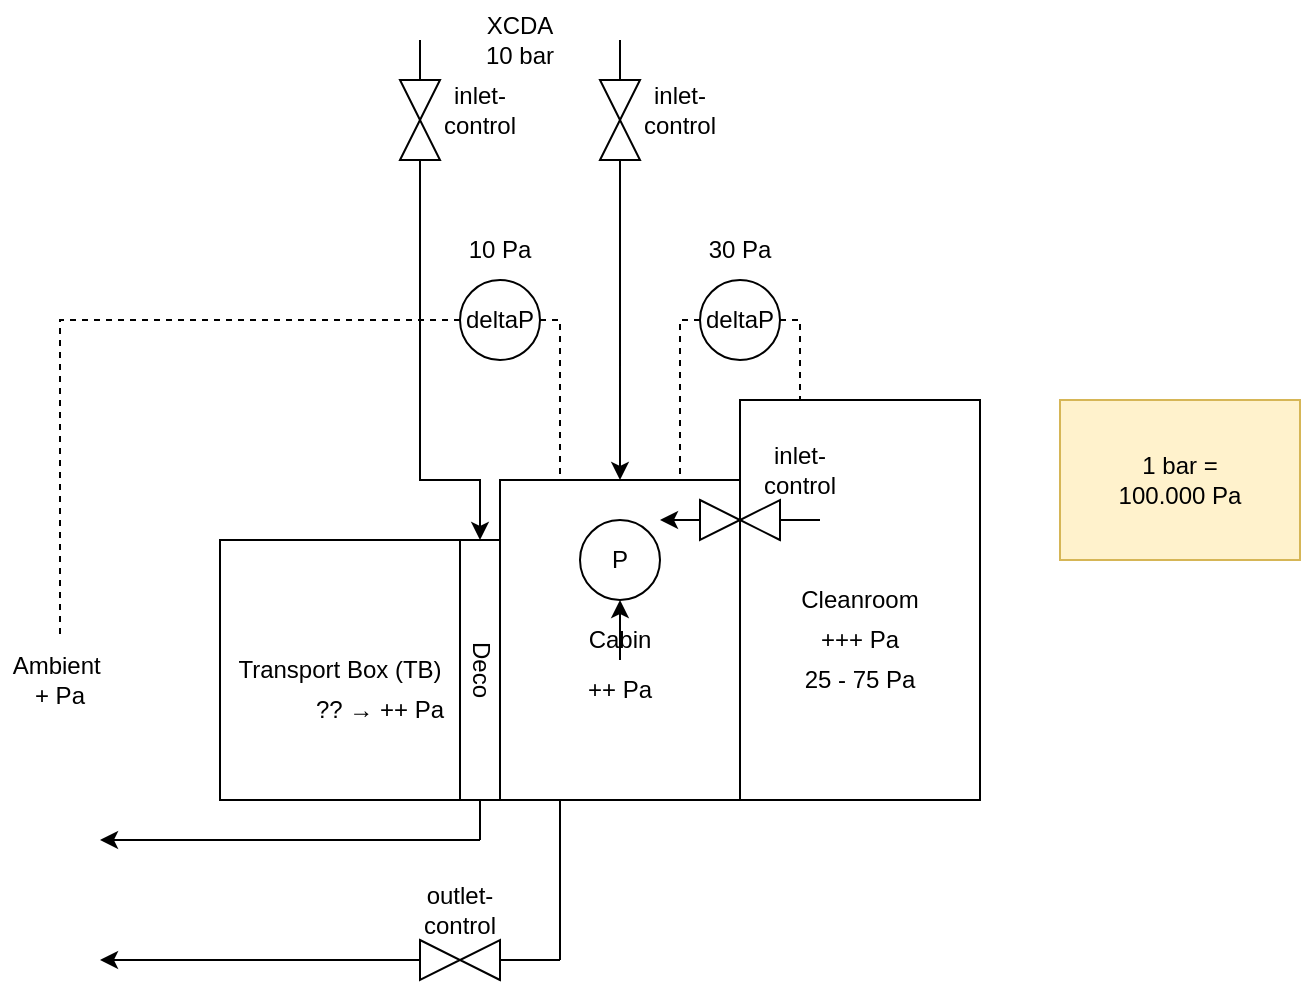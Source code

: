 <mxfile version="26.2.15" pages="2">
  <diagram name="Page-1" id="L79zRG-aNmwk0mzW2zpo">
    <mxGraphModel dx="1428" dy="849" grid="1" gridSize="10" guides="1" tooltips="1" connect="1" arrows="1" fold="1" page="1" pageScale="1" pageWidth="850" pageHeight="1100" math="0" shadow="0">
      <root>
        <mxCell id="0" />
        <mxCell id="1" parent="0" />
        <mxCell id="O8AQR72OdKtwR8bci5_O-1" value="Transport Box (TB)" style="rounded=0;whiteSpace=wrap;html=1;" parent="1" vertex="1">
          <mxGeometry x="260" y="430" width="120" height="130" as="geometry" />
        </mxCell>
        <mxCell id="O8AQR72OdKtwR8bci5_O-2" value="Cabin" style="rounded=0;whiteSpace=wrap;html=1;" parent="1" vertex="1">
          <mxGeometry x="400" y="400" width="120" height="160" as="geometry" />
        </mxCell>
        <mxCell id="O8AQR72OdKtwR8bci5_O-3" value="Cleanroom" style="rounded=0;whiteSpace=wrap;html=1;" parent="1" vertex="1">
          <mxGeometry x="520" y="360" width="120" height="200" as="geometry" />
        </mxCell>
        <mxCell id="O8AQR72OdKtwR8bci5_O-4" value="+++ Pa" style="text;html=1;align=center;verticalAlign=middle;whiteSpace=wrap;rounded=0;" parent="1" vertex="1">
          <mxGeometry x="550" y="465" width="60" height="30" as="geometry" />
        </mxCell>
        <mxCell id="6pr4vpX-MP8BFyKWr8MJ-1" value="" style="edgeStyle=orthogonalEdgeStyle;rounded=0;orthogonalLoop=1;jettySize=auto;html=1;" parent="1" source="O8AQR72OdKtwR8bci5_O-5" target="O8AQR72OdKtwR8bci5_O-16" edge="1">
          <mxGeometry relative="1" as="geometry" />
        </mxCell>
        <mxCell id="O8AQR72OdKtwR8bci5_O-5" value="++ Pa" style="text;html=1;align=center;verticalAlign=middle;whiteSpace=wrap;rounded=0;" parent="1" vertex="1">
          <mxGeometry x="430" y="490" width="60" height="30" as="geometry" />
        </mxCell>
        <mxCell id="O8AQR72OdKtwR8bci5_O-6" value="?? → ++ Pa" style="text;html=1;align=center;verticalAlign=middle;whiteSpace=wrap;rounded=0;" parent="1" vertex="1">
          <mxGeometry x="290" y="500" width="100" height="30" as="geometry" />
        </mxCell>
        <mxCell id="O8AQR72OdKtwR8bci5_O-7" value="Ambient&amp;nbsp;&lt;div&gt;+ Pa&lt;/div&gt;" style="text;html=1;align=center;verticalAlign=middle;whiteSpace=wrap;rounded=0;" parent="1" vertex="1">
          <mxGeometry x="150" y="480" width="60" height="40" as="geometry" />
        </mxCell>
        <mxCell id="O8AQR72OdKtwR8bci5_O-10" value="deltaP" style="ellipse;whiteSpace=wrap;html=1;aspect=fixed;" parent="1" vertex="1">
          <mxGeometry x="500" y="300" width="40" height="40" as="geometry" />
        </mxCell>
        <mxCell id="O8AQR72OdKtwR8bci5_O-11" value="deltaP" style="ellipse;whiteSpace=wrap;html=1;aspect=fixed;" parent="1" vertex="1">
          <mxGeometry x="380" y="300" width="40" height="40" as="geometry" />
        </mxCell>
        <mxCell id="O8AQR72OdKtwR8bci5_O-12" value="" style="endArrow=none;html=1;rounded=0;entryX=0.25;entryY=0;entryDx=0;entryDy=0;exitX=1;exitY=0.5;exitDx=0;exitDy=0;edgeStyle=orthogonalEdgeStyle;dashed=1;endFill=0;" parent="1" source="O8AQR72OdKtwR8bci5_O-10" target="O8AQR72OdKtwR8bci5_O-3" edge="1">
          <mxGeometry width="50" height="50" relative="1" as="geometry">
            <mxPoint x="560" y="450" as="sourcePoint" />
            <mxPoint x="610" y="400" as="targetPoint" />
          </mxGeometry>
        </mxCell>
        <mxCell id="O8AQR72OdKtwR8bci5_O-13" value="" style="endArrow=none;html=1;rounded=0;entryX=0.75;entryY=0;entryDx=0;entryDy=0;exitX=0;exitY=0.5;exitDx=0;exitDy=0;edgeStyle=orthogonalEdgeStyle;dashed=1;endFill=0;" parent="1" source="O8AQR72OdKtwR8bci5_O-10" target="O8AQR72OdKtwR8bci5_O-2" edge="1">
          <mxGeometry width="50" height="50" relative="1" as="geometry">
            <mxPoint x="550" y="330" as="sourcePoint" />
            <mxPoint x="590" y="370" as="targetPoint" />
          </mxGeometry>
        </mxCell>
        <mxCell id="O8AQR72OdKtwR8bci5_O-14" value="" style="endArrow=none;html=1;rounded=0;entryX=0.25;entryY=0;entryDx=0;entryDy=0;exitX=1;exitY=0.5;exitDx=0;exitDy=0;edgeStyle=orthogonalEdgeStyle;dashed=1;endFill=0;" parent="1" source="O8AQR72OdKtwR8bci5_O-11" target="O8AQR72OdKtwR8bci5_O-2" edge="1">
          <mxGeometry width="50" height="50" relative="1" as="geometry">
            <mxPoint x="510" y="330" as="sourcePoint" />
            <mxPoint x="500" y="410" as="targetPoint" />
          </mxGeometry>
        </mxCell>
        <mxCell id="O8AQR72OdKtwR8bci5_O-15" value="" style="endArrow=none;html=1;rounded=0;entryX=0.5;entryY=0;entryDx=0;entryDy=0;exitX=0;exitY=0.5;exitDx=0;exitDy=0;edgeStyle=orthogonalEdgeStyle;dashed=1;endFill=0;" parent="1" source="O8AQR72OdKtwR8bci5_O-11" target="O8AQR72OdKtwR8bci5_O-7" edge="1">
          <mxGeometry width="50" height="50" relative="1" as="geometry">
            <mxPoint x="430" y="370" as="sourcePoint" />
            <mxPoint x="440" y="410" as="targetPoint" />
          </mxGeometry>
        </mxCell>
        <mxCell id="O8AQR72OdKtwR8bci5_O-16" value="P" style="ellipse;whiteSpace=wrap;html=1;aspect=fixed;" parent="1" vertex="1">
          <mxGeometry x="440" y="420" width="40" height="40" as="geometry" />
        </mxCell>
        <mxCell id="O8AQR72OdKtwR8bci5_O-22" value="" style="endArrow=classic;html=1;rounded=0;" parent="1" edge="1">
          <mxGeometry width="50" height="50" relative="1" as="geometry">
            <mxPoint x="560" y="420" as="sourcePoint" />
            <mxPoint x="480" y="420" as="targetPoint" />
          </mxGeometry>
        </mxCell>
        <mxCell id="O8AQR72OdKtwR8bci5_O-26" value="" style="endArrow=classic;html=1;rounded=0;" parent="1" edge="1">
          <mxGeometry width="50" height="50" relative="1" as="geometry">
            <mxPoint x="430" y="640" as="sourcePoint" />
            <mxPoint x="200" y="640" as="targetPoint" />
          </mxGeometry>
        </mxCell>
        <mxCell id="O8AQR72OdKtwR8bci5_O-27" value="" style="endArrow=none;html=1;rounded=0;entryX=0.25;entryY=1;entryDx=0;entryDy=0;" parent="1" target="O8AQR72OdKtwR8bci5_O-2" edge="1">
          <mxGeometry width="50" height="50" relative="1" as="geometry">
            <mxPoint x="430" y="640" as="sourcePoint" />
            <mxPoint x="470" y="590" as="targetPoint" />
          </mxGeometry>
        </mxCell>
        <mxCell id="O8AQR72OdKtwR8bci5_O-23" value="" style="group" parent="1" vertex="1" connectable="0">
          <mxGeometry x="360" y="630" width="40" height="20" as="geometry" />
        </mxCell>
        <mxCell id="O8AQR72OdKtwR8bci5_O-24" value="" style="triangle;whiteSpace=wrap;html=1;" parent="O8AQR72OdKtwR8bci5_O-23" vertex="1">
          <mxGeometry width="20" height="20" as="geometry" />
        </mxCell>
        <mxCell id="O8AQR72OdKtwR8bci5_O-25" value="" style="triangle;whiteSpace=wrap;html=1;direction=west;" parent="O8AQR72OdKtwR8bci5_O-23" vertex="1">
          <mxGeometry x="20" width="20" height="20" as="geometry" />
        </mxCell>
        <mxCell id="O8AQR72OdKtwR8bci5_O-21" value="" style="group" parent="1" vertex="1" connectable="0">
          <mxGeometry x="500" y="410" width="40" height="20" as="geometry" />
        </mxCell>
        <mxCell id="O8AQR72OdKtwR8bci5_O-17" value="" style="triangle;whiteSpace=wrap;html=1;" parent="O8AQR72OdKtwR8bci5_O-21" vertex="1">
          <mxGeometry width="20" height="20" as="geometry" />
        </mxCell>
        <mxCell id="O8AQR72OdKtwR8bci5_O-19" value="" style="triangle;whiteSpace=wrap;html=1;direction=west;" parent="O8AQR72OdKtwR8bci5_O-21" vertex="1">
          <mxGeometry x="20" width="20" height="20" as="geometry" />
        </mxCell>
        <mxCell id="O8AQR72OdKtwR8bci5_O-29" value="inlet-control" style="text;html=1;align=center;verticalAlign=middle;whiteSpace=wrap;rounded=0;" parent="1" vertex="1">
          <mxGeometry x="530" y="380" width="40" height="30" as="geometry" />
        </mxCell>
        <mxCell id="O8AQR72OdKtwR8bci5_O-30" value="outlet-control" style="text;html=1;align=center;verticalAlign=middle;whiteSpace=wrap;rounded=0;" parent="1" vertex="1">
          <mxGeometry x="360" y="600" width="40" height="30" as="geometry" />
        </mxCell>
        <mxCell id="O8AQR72OdKtwR8bci5_O-35" value="Deco" style="rounded=0;whiteSpace=wrap;html=1;direction=east;labelPosition=center;verticalLabelPosition=middle;align=center;verticalAlign=middle;textDirection=vertical-lr;" parent="1" vertex="1">
          <mxGeometry x="380" y="430" width="20" height="130" as="geometry" />
        </mxCell>
        <mxCell id="O8AQR72OdKtwR8bci5_O-44" value="" style="group" parent="1" vertex="1" connectable="0">
          <mxGeometry x="350" y="200" width="20" height="40" as="geometry" />
        </mxCell>
        <mxCell id="O8AQR72OdKtwR8bci5_O-37" value="" style="triangle;whiteSpace=wrap;html=1;direction=south;container=0;" parent="O8AQR72OdKtwR8bci5_O-44" vertex="1">
          <mxGeometry width="20" height="20" as="geometry" />
        </mxCell>
        <mxCell id="O8AQR72OdKtwR8bci5_O-38" value="" style="triangle;whiteSpace=wrap;html=1;direction=north;container=0;" parent="O8AQR72OdKtwR8bci5_O-44" vertex="1">
          <mxGeometry y="20" width="20" height="20" as="geometry" />
        </mxCell>
        <mxCell id="O8AQR72OdKtwR8bci5_O-45" style="edgeStyle=orthogonalEdgeStyle;rounded=0;orthogonalLoop=1;jettySize=auto;html=1;entryX=0.5;entryY=0;entryDx=0;entryDy=0;" parent="1" source="O8AQR72OdKtwR8bci5_O-38" target="O8AQR72OdKtwR8bci5_O-35" edge="1">
          <mxGeometry relative="1" as="geometry">
            <Array as="points">
              <mxPoint x="360" y="400" />
              <mxPoint x="390" y="400" />
            </Array>
          </mxGeometry>
        </mxCell>
        <mxCell id="O8AQR72OdKtwR8bci5_O-46" value="" style="group" parent="1" vertex="1" connectable="0">
          <mxGeometry x="450" y="200" width="20" height="40" as="geometry" />
        </mxCell>
        <mxCell id="O8AQR72OdKtwR8bci5_O-47" value="" style="triangle;whiteSpace=wrap;html=1;direction=south;container=0;" parent="O8AQR72OdKtwR8bci5_O-46" vertex="1">
          <mxGeometry width="20" height="20" as="geometry" />
        </mxCell>
        <mxCell id="O8AQR72OdKtwR8bci5_O-48" value="" style="triangle;whiteSpace=wrap;html=1;direction=north;container=0;" parent="O8AQR72OdKtwR8bci5_O-46" vertex="1">
          <mxGeometry y="20" width="20" height="20" as="geometry" />
        </mxCell>
        <mxCell id="O8AQR72OdKtwR8bci5_O-50" style="edgeStyle=orthogonalEdgeStyle;rounded=0;orthogonalLoop=1;jettySize=auto;html=1;exitX=0;exitY=0.5;exitDx=0;exitDy=0;entryX=0.5;entryY=0;entryDx=0;entryDy=0;" parent="1" source="O8AQR72OdKtwR8bci5_O-48" target="O8AQR72OdKtwR8bci5_O-2" edge="1">
          <mxGeometry relative="1" as="geometry">
            <mxPoint x="430" y="200" as="sourcePoint" />
            <mxPoint x="450" y="380" as="targetPoint" />
            <Array as="points" />
          </mxGeometry>
        </mxCell>
        <mxCell id="O8AQR72OdKtwR8bci5_O-53" value="XCDA&lt;div&gt;10 bar&lt;/div&gt;" style="text;html=1;align=center;verticalAlign=middle;whiteSpace=wrap;rounded=0;" parent="1" vertex="1">
          <mxGeometry x="380" y="160" width="60" height="40" as="geometry" />
        </mxCell>
        <mxCell id="O8AQR72OdKtwR8bci5_O-54" value="" style="endArrow=none;html=1;rounded=0;entryX=0;entryY=0.5;entryDx=0;entryDy=0;" parent="1" target="O8AQR72OdKtwR8bci5_O-47" edge="1">
          <mxGeometry width="50" height="50" relative="1" as="geometry">
            <mxPoint x="460" y="180" as="sourcePoint" />
            <mxPoint x="440" y="270" as="targetPoint" />
          </mxGeometry>
        </mxCell>
        <mxCell id="O8AQR72OdKtwR8bci5_O-55" value="" style="endArrow=none;html=1;rounded=0;entryX=0;entryY=0.5;entryDx=0;entryDy=0;" parent="1" target="O8AQR72OdKtwR8bci5_O-37" edge="1">
          <mxGeometry width="50" height="50" relative="1" as="geometry">
            <mxPoint x="360" y="180" as="sourcePoint" />
            <mxPoint x="470" y="210" as="targetPoint" />
          </mxGeometry>
        </mxCell>
        <mxCell id="O8AQR72OdKtwR8bci5_O-57" value="" style="endArrow=classic;html=1;rounded=0;" parent="1" edge="1">
          <mxGeometry width="50" height="50" relative="1" as="geometry">
            <mxPoint x="390" y="580" as="sourcePoint" />
            <mxPoint x="200" y="580" as="targetPoint" />
          </mxGeometry>
        </mxCell>
        <mxCell id="O8AQR72OdKtwR8bci5_O-58" value="" style="endArrow=none;html=1;rounded=0;" parent="1" edge="1">
          <mxGeometry width="50" height="50" relative="1" as="geometry">
            <mxPoint x="390" y="580" as="sourcePoint" />
            <mxPoint x="390" y="560" as="targetPoint" />
          </mxGeometry>
        </mxCell>
        <mxCell id="O8AQR72OdKtwR8bci5_O-61" value="25 - 75 Pa" style="text;html=1;align=center;verticalAlign=middle;whiteSpace=wrap;rounded=0;" parent="1" vertex="1">
          <mxGeometry x="550" y="485" width="60" height="30" as="geometry" />
        </mxCell>
        <mxCell id="O8AQR72OdKtwR8bci5_O-62" value="inlet-control" style="text;html=1;align=center;verticalAlign=middle;whiteSpace=wrap;rounded=0;" parent="1" vertex="1">
          <mxGeometry x="370" y="200" width="40" height="30" as="geometry" />
        </mxCell>
        <mxCell id="O8AQR72OdKtwR8bci5_O-63" value="inlet-control" style="text;html=1;align=center;verticalAlign=middle;whiteSpace=wrap;rounded=0;" parent="1" vertex="1">
          <mxGeometry x="470" y="200" width="40" height="30" as="geometry" />
        </mxCell>
        <mxCell id="soF5uTufib036cGjqAvn-1" value="1 bar =&lt;div&gt;100.000 Pa&lt;/div&gt;" style="text;html=1;align=center;verticalAlign=middle;whiteSpace=wrap;rounded=0;fillColor=#fff2cc;strokeColor=#d6b656;" parent="1" vertex="1">
          <mxGeometry x="680" y="360" width="120" height="80" as="geometry" />
        </mxCell>
        <mxCell id="dQf0f1ShXguw8qdryOZh-1" value="30 Pa" style="text;html=1;align=center;verticalAlign=middle;whiteSpace=wrap;rounded=0;" parent="1" vertex="1">
          <mxGeometry x="490" y="270" width="60" height="30" as="geometry" />
        </mxCell>
        <mxCell id="dQf0f1ShXguw8qdryOZh-2" value="10 Pa" style="text;html=1;align=center;verticalAlign=middle;whiteSpace=wrap;rounded=0;" parent="1" vertex="1">
          <mxGeometry x="370" y="270" width="60" height="30" as="geometry" />
        </mxCell>
      </root>
    </mxGraphModel>
  </diagram>
  <diagram id="nR63sitY0DURLIvWop3J" name="Page-2">
    <mxGraphModel dx="1410" dy="833" grid="1" gridSize="10" guides="1" tooltips="1" connect="1" arrows="1" fold="1" page="1" pageScale="1" pageWidth="850" pageHeight="1100" math="0" shadow="0">
      <root>
        <mxCell id="0" />
        <mxCell id="1" parent="0" />
        <mxCell id="5DjeSTXAJA6oB-WTv1kb-1" value="Transport Box (TB)" style="rounded=0;whiteSpace=wrap;html=1;" parent="1" vertex="1">
          <mxGeometry x="260" y="430" width="120" height="130" as="geometry" />
        </mxCell>
        <mxCell id="5DjeSTXAJA6oB-WTv1kb-2" value="Cabin" style="rounded=0;whiteSpace=wrap;html=1;" parent="1" vertex="1">
          <mxGeometry x="400" y="400" width="120" height="160" as="geometry" />
        </mxCell>
        <mxCell id="5DjeSTXAJA6oB-WTv1kb-3" value="Cleanroom" style="rounded=0;whiteSpace=wrap;html=1;" parent="1" vertex="1">
          <mxGeometry x="520" y="360" width="120" height="200" as="geometry" />
        </mxCell>
        <mxCell id="5DjeSTXAJA6oB-WTv1kb-4" value="+++ Pa" style="text;html=1;align=center;verticalAlign=middle;whiteSpace=wrap;rounded=0;" parent="1" vertex="1">
          <mxGeometry x="550" y="465" width="60" height="30" as="geometry" />
        </mxCell>
        <mxCell id="5DjeSTXAJA6oB-WTv1kb-6" value="++ Pa" style="text;html=1;align=center;verticalAlign=middle;whiteSpace=wrap;rounded=0;" parent="1" vertex="1">
          <mxGeometry x="430" y="490" width="60" height="30" as="geometry" />
        </mxCell>
        <mxCell id="5DjeSTXAJA6oB-WTv1kb-7" value="?? → ++ Pa" style="text;html=1;align=center;verticalAlign=middle;whiteSpace=wrap;rounded=0;" parent="1" vertex="1">
          <mxGeometry x="290" y="500" width="100" height="30" as="geometry" />
        </mxCell>
        <mxCell id="5DjeSTXAJA6oB-WTv1kb-9" value="deltaP" style="ellipse;whiteSpace=wrap;html=1;aspect=fixed;" parent="1" vertex="1">
          <mxGeometry x="500" y="300" width="40" height="40" as="geometry" />
        </mxCell>
        <mxCell id="5DjeSTXAJA6oB-WTv1kb-10" value="deltaP" style="ellipse;whiteSpace=wrap;html=1;aspect=fixed;" parent="1" vertex="1">
          <mxGeometry x="380" y="300" width="40" height="40" as="geometry" />
        </mxCell>
        <mxCell id="5DjeSTXAJA6oB-WTv1kb-11" value="" style="endArrow=none;html=1;rounded=0;exitX=1;exitY=0.5;exitDx=0;exitDy=0;edgeStyle=orthogonalEdgeStyle;dashed=1;endFill=0;entryX=0.25;entryY=0;entryDx=0;entryDy=0;dashPattern=1 4;" parent="1" source="5DjeSTXAJA6oB-WTv1kb-9" target="5DjeSTXAJA6oB-WTv1kb-3" edge="1">
          <mxGeometry width="50" height="50" relative="1" as="geometry">
            <mxPoint x="560" y="830" as="sourcePoint" />
            <mxPoint x="580.0" y="740" as="targetPoint" />
          </mxGeometry>
        </mxCell>
        <mxCell id="5DjeSTXAJA6oB-WTv1kb-12" value="" style="endArrow=none;html=1;rounded=0;exitX=0;exitY=0.5;exitDx=0;exitDy=0;edgeStyle=orthogonalEdgeStyle;dashed=1;endFill=0;dashPattern=1 4;" parent="1" source="5DjeSTXAJA6oB-WTv1kb-9" target="TcxWJQBNfkqJJKtAR3YC-5" edge="1">
          <mxGeometry width="50" height="50" relative="1" as="geometry">
            <mxPoint x="550" y="710" as="sourcePoint" />
            <mxPoint x="490" y="780" as="targetPoint" />
            <Array as="points">
              <mxPoint x="480" y="320" />
              <mxPoint x="480" y="290" />
              <mxPoint x="270" y="290" />
            </Array>
          </mxGeometry>
        </mxCell>
        <mxCell id="5DjeSTXAJA6oB-WTv1kb-13" value="" style="endArrow=none;html=1;rounded=0;entryX=0.25;entryY=0;entryDx=0;entryDy=0;exitX=1;exitY=0.5;exitDx=0;exitDy=0;edgeStyle=orthogonalEdgeStyle;dashed=1;endFill=0;dashPattern=1 4;" parent="1" source="5DjeSTXAJA6oB-WTv1kb-10" target="5DjeSTXAJA6oB-WTv1kb-2" edge="1">
          <mxGeometry width="50" height="50" relative="1" as="geometry">
            <mxPoint x="510" y="330" as="sourcePoint" />
            <mxPoint x="500" y="410" as="targetPoint" />
          </mxGeometry>
        </mxCell>
        <mxCell id="5DjeSTXAJA6oB-WTv1kb-14" value="" style="endArrow=none;html=1;rounded=0;exitX=0;exitY=0.5;exitDx=0;exitDy=0;edgeStyle=orthogonalEdgeStyle;dashed=1;endFill=0;dashPattern=1 4;entryX=1;entryY=0.5;entryDx=0;entryDy=0;" parent="1" source="5DjeSTXAJA6oB-WTv1kb-10" target="TcxWJQBNfkqJJKtAR3YC-5" edge="1">
          <mxGeometry width="50" height="50" relative="1" as="geometry">
            <mxPoint x="430" y="370" as="sourcePoint" />
            <mxPoint x="260" y="640" as="targetPoint" />
            <Array as="points" />
          </mxGeometry>
        </mxCell>
        <mxCell id="5DjeSTXAJA6oB-WTv1kb-27" value="Deco" style="rounded=0;whiteSpace=wrap;html=1;direction=east;labelPosition=center;verticalLabelPosition=middle;align=center;verticalAlign=middle;textDirection=vertical-lr;" parent="1" vertex="1">
          <mxGeometry x="380" y="430" width="20" height="130" as="geometry" />
        </mxCell>
        <mxCell id="5DjeSTXAJA6oB-WTv1kb-41" value="25 - 75 Pa" style="text;html=1;align=center;verticalAlign=middle;whiteSpace=wrap;rounded=0;" parent="1" vertex="1">
          <mxGeometry x="550" y="485" width="60" height="30" as="geometry" />
        </mxCell>
        <mxCell id="5DjeSTXAJA6oB-WTv1kb-44" value="1 bar =&lt;div&gt;100.000 Pa&lt;/div&gt;" style="text;html=1;align=center;verticalAlign=middle;whiteSpace=wrap;rounded=0;fillColor=#fff2cc;strokeColor=#d6b656;" parent="1" vertex="1">
          <mxGeometry x="680" y="280" width="80" height="40" as="geometry" />
        </mxCell>
        <mxCell id="5DjeSTXAJA6oB-WTv1kb-45" value="30 Pa" style="text;html=1;align=center;verticalAlign=middle;whiteSpace=wrap;rounded=0;" parent="1" vertex="1">
          <mxGeometry x="490" y="340" width="60" height="30" as="geometry" />
        </mxCell>
        <mxCell id="5DjeSTXAJA6oB-WTv1kb-46" value="10 Pa" style="text;html=1;align=center;verticalAlign=middle;whiteSpace=wrap;rounded=0;" parent="1" vertex="1">
          <mxGeometry x="370" y="340" width="60" height="30" as="geometry" />
        </mxCell>
        <mxCell id="5DjeSTXAJA6oB-WTv1kb-59" value="" style="endArrow=classic;html=1;rounded=0;entryX=0.5;entryY=0;entryDx=0;entryDy=0;exitX=0;exitY=0.5;exitDx=0;exitDy=0;edgeStyle=orthogonalEdgeStyle;" parent="1" target="5DjeSTXAJA6oB-WTv1kb-2" edge="1">
          <mxGeometry width="50" height="50" relative="1" as="geometry">
            <mxPoint x="460" y="230" as="sourcePoint" />
            <mxPoint x="350" y="250" as="targetPoint" />
          </mxGeometry>
        </mxCell>
        <mxCell id="5DjeSTXAJA6oB-WTv1kb-60" value="PC" style="ellipse;whiteSpace=wrap;html=1;aspect=fixed;" parent="1" vertex="1">
          <mxGeometry x="500" y="240" width="40" height="40" as="geometry" />
        </mxCell>
        <mxCell id="5DjeSTXAJA6oB-WTv1kb-61" value="" style="endArrow=none;html=1;rounded=0;entryX=0.5;entryY=1;entryDx=0;entryDy=0;exitX=0;exitY=0.5;exitDx=0;exitDy=0;dashed=1;" parent="1" source="5DjeSTXAJA6oB-WTv1kb-60" edge="1">
          <mxGeometry width="50" height="50" relative="1" as="geometry">
            <mxPoint x="440" y="440" as="sourcePoint" />
            <mxPoint x="480" y="260" as="targetPoint" />
          </mxGeometry>
        </mxCell>
        <mxCell id="5DjeSTXAJA6oB-WTv1kb-62" value="" style="endArrow=none;html=1;rounded=0;entryX=0.5;entryY=0;entryDx=0;entryDy=0;dashed=1;edgeStyle=orthogonalEdgeStyle;exitX=0.5;exitY=1;exitDx=0;exitDy=0;" parent="1" source="5DjeSTXAJA6oB-WTv1kb-60" target="5DjeSTXAJA6oB-WTv1kb-9" edge="1">
          <mxGeometry width="50" height="50" relative="1" as="geometry">
            <mxPoint x="670" y="230" as="sourcePoint" />
            <mxPoint x="510" y="310" as="targetPoint" />
            <Array as="points">
              <mxPoint x="520" y="280" />
              <mxPoint x="520" y="280" />
            </Array>
          </mxGeometry>
        </mxCell>
        <mxCell id="5DjeSTXAJA6oB-WTv1kb-64" value="Het is belangrijk om altijd van binnen naar buiten strapgewijs de druk af te bouwen.&lt;div&gt;&lt;br&gt;&lt;/div&gt;&lt;div&gt;Aannames:&lt;br&gt;Cleanroom regeld autonoom vaste overdruk&lt;br&gt;&lt;br&gt;Moet dat ook worden gedaan door de Cabin (vast setpoint)?&lt;/div&gt;&lt;div&gt;Of&lt;/div&gt;&lt;div&gt;Moet het cabin setpoint worden uitgerekend naar een waarde ergens tussen de Cleanroom en Ambint?&lt;/div&gt;" style="text;html=1;align=center;verticalAlign=middle;whiteSpace=wrap;rounded=0;fillColor=#fff2cc;strokeColor=#d6b656;" parent="1" vertex="1">
          <mxGeometry y="40" width="240" height="200" as="geometry" />
        </mxCell>
        <mxCell id="TcxWJQBNfkqJJKtAR3YC-1" value="Ambient" style="text;html=1;align=center;verticalAlign=middle;whiteSpace=wrap;rounded=0;" parent="1" vertex="1">
          <mxGeometry x="430" y="160" width="60" height="40" as="geometry" />
        </mxCell>
        <mxCell id="TcxWJQBNfkqJJKtAR3YC-2" value="" style="endArrow=classic;html=1;rounded=0;edgeStyle=orthogonalEdgeStyle;entryX=1;entryY=0.5;entryDx=0;entryDy=0;" parent="1" source="TcxWJQBNfkqJJKtAR3YC-1" edge="1">
          <mxGeometry width="50" height="50" relative="1" as="geometry">
            <mxPoint x="470" y="300" as="sourcePoint" />
            <mxPoint x="460" y="240" as="targetPoint" />
          </mxGeometry>
        </mxCell>
        <mxCell id="TcxWJQBNfkqJJKtAR3YC-4" value="M" style="ellipse;whiteSpace=wrap;html=1;aspect=fixed;" parent="1" vertex="1">
          <mxGeometry x="440" y="240" width="40" height="40" as="geometry" />
        </mxCell>
        <mxCell id="TcxWJQBNfkqJJKtAR3YC-5" value="Ambient&amp;nbsp;&lt;div&gt;+ Pa&lt;/div&gt;" style="text;html=1;align=center;verticalAlign=middle;whiteSpace=wrap;rounded=0;" parent="1" vertex="1">
          <mxGeometry x="240" y="300" width="60" height="40" as="geometry" />
        </mxCell>
        <mxCell id="TcxWJQBNfkqJJKtAR3YC-6" value="" style="endArrow=classic;html=1;rounded=0;exitX=0.5;exitY=1;exitDx=0;exitDy=0;" parent="1" source="5DjeSTXAJA6oB-WTv1kb-2" edge="1">
          <mxGeometry width="50" height="50" relative="1" as="geometry">
            <mxPoint x="410" y="610" as="sourcePoint" />
            <mxPoint x="460" y="640" as="targetPoint" />
          </mxGeometry>
        </mxCell>
        <mxCell id="TcxWJQBNfkqJJKtAR3YC-7" value="Proportional&amp;nbsp;&lt;span style=&quot;background-color: light-dark(#ffffff, var(--ge-dark-color, #121212)); color: light-dark(rgb(0, 0, 0), rgb(255, 255, 255));&quot;&gt;outputs&lt;/span&gt;&lt;div&gt;&lt;span style=&quot;color: light-dark(rgb(0, 0, 0), rgb(255, 255, 255)); background-color: light-dark(#ffffff, var(--ge-dark-color, #121212));&quot;&gt;hatch&lt;/span&gt;&lt;span style=&quot;color: light-dark(rgb(0, 0, 0), rgb(255, 255, 255)); background-color: light-dark(#ffffff, var(--ge-dark-color, #121212));&quot;&gt;&amp;nbsp;&lt;/span&gt;&lt;span style=&quot;color: light-dark(rgb(0, 0, 0), rgb(255, 255, 255)); background-color: light-dark(#ffffff, var(--ge-dark-color, #121212));&quot;&gt;(self-regulating)&lt;/span&gt;&lt;span style=&quot;color: light-dark(rgb(0, 0, 0), rgb(255, 255, 255)); background-color: light-dark(#ffffff, var(--ge-dark-color, #121212));&quot;&gt;&amp;nbsp;&lt;/span&gt;&lt;/div&gt;" style="edgeLabel;html=1;align=center;verticalAlign=middle;resizable=0;points=[];" parent="TcxWJQBNfkqJJKtAR3YC-6" vertex="1" connectable="0">
          <mxGeometry x="0.4" y="-2" relative="1" as="geometry">
            <mxPoint x="2" y="-16" as="offset" />
          </mxGeometry>
        </mxCell>
        <mxCell id="TcxWJQBNfkqJJKtAR3YC-8" value="ISO 6 =&lt;div&gt;40 x m&lt;sup&gt;3&lt;/sup&gt; / hour&lt;/div&gt;" style="text;html=1;align=center;verticalAlign=middle;whiteSpace=wrap;rounded=0;fillColor=#fff2cc;strokeColor=#d6b656;" parent="1" vertex="1">
          <mxGeometry x="410" y="120" width="100" height="40" as="geometry" />
        </mxCell>
        <mxCell id="TcxWJQBNfkqJJKtAR3YC-9" value="" style="endArrow=classic;html=1;rounded=0;strokeColor=light-dark(#ff0000, #ededed);" parent="1" source="TcxWJQBNfkqJJKtAR3YC-11" target="5DjeSTXAJA6oB-WTv1kb-45" edge="1">
          <mxGeometry width="50" height="50" relative="1" as="geometry">
            <mxPoint x="280" y="690" as="sourcePoint" />
            <mxPoint x="350" y="370" as="targetPoint" />
          </mxGeometry>
        </mxCell>
        <mxCell id="TcxWJQBNfkqJJKtAR3YC-10" value="" style="endArrow=classic;html=1;rounded=0;strokeColor=light-dark(#ff0000, #ededed);entryX=0;entryY=0.5;entryDx=0;entryDy=0;" parent="1" source="TcxWJQBNfkqJJKtAR3YC-11" target="5DjeSTXAJA6oB-WTv1kb-41" edge="1">
          <mxGeometry width="50" height="50" relative="1" as="geometry">
            <mxPoint x="280" y="690" as="sourcePoint" />
            <mxPoint x="519" y="380" as="targetPoint" />
          </mxGeometry>
        </mxCell>
        <mxCell id="TcxWJQBNfkqJJKtAR3YC-11" value="&lt;font style=&quot;color: light-dark(rgb(255, 0, 0), rgb(237, 237, 237));&quot;&gt;What if?&lt;/font&gt;&lt;div&gt;&lt;font style=&quot;color: light-dark(rgb(255, 0, 0), rgb(237, 237, 237));&quot;&gt;Cleanroom pressure 30Pa,&lt;br&gt;30-30 = 0Pa dP&lt;sub&gt;cabin&lt;/sub&gt; between&lt;/font&gt;&lt;/div&gt;&lt;div&gt;&lt;font style=&quot;color: light-dark(rgb(255, 0, 0), rgb(237, 237, 237));&quot;&gt;cabin and ambiant,&lt;/font&gt;&lt;/div&gt;&lt;div&gt;&lt;span style=&quot;background-color: transparent;&quot;&gt;&lt;font style=&quot;color: light-dark(rgb(255, 0, 0), rgb(237, 237, 237));&quot;&gt;not accepatable!?&lt;/font&gt;&lt;/span&gt;&lt;/div&gt;" style="ellipse;shape=cloud;whiteSpace=wrap;html=1;" parent="1" vertex="1">
          <mxGeometry x="70" y="640" width="210" height="140" as="geometry" />
        </mxCell>
        <mxCell id="TcxWJQBNfkqJJKtAR3YC-12" value="" style="endArrow=classic;html=1;rounded=0;" parent="1" source="TcxWJQBNfkqJJKtAR3YC-11" edge="1">
          <mxGeometry width="50" height="50" relative="1" as="geometry">
            <mxPoint x="300" y="420" as="sourcePoint" />
            <mxPoint x="390" y="720" as="targetPoint" />
          </mxGeometry>
        </mxCell>
        <mxCell id="TcxWJQBNfkqJJKtAR3YC-13" value="&lt;font style=&quot;color: rgb(0, 0, 0);&quot;&gt;Balance cabin pressure?&lt;br&gt;(dP&lt;sub&gt;ambient&lt;/sub&gt; + dP&lt;sub&gt;cleanroom&lt;/sub&gt;) / 2&lt;br&gt;(10+30) / 2 = 20Pa&amp;nbsp;&lt;/font&gt;" style="ellipse;shape=cloud;whiteSpace=wrap;html=1;" parent="1" vertex="1">
          <mxGeometry x="400" y="650" width="210" height="140" as="geometry" />
        </mxCell>
        <mxCell id="TcxWJQBNfkqJJKtAR3YC-14" value="PID&lt;div&gt;Controller&lt;/div&gt;" style="rounded=0;whiteSpace=wrap;html=1;" parent="1" vertex="1">
          <mxGeometry x="400" y="890" width="120" height="60" as="geometry" />
        </mxCell>
        <mxCell id="TcxWJQBNfkqJJKtAR3YC-15" value="+" style="ellipse;whiteSpace=wrap;html=1;aspect=fixed;" parent="1" vertex="1">
          <mxGeometry x="200" y="980" width="40" height="40" as="geometry" />
        </mxCell>
        <mxCell id="TcxWJQBNfkqJJKtAR3YC-16" value="" style="endArrow=classic;html=1;rounded=0;exitX=1;exitY=0.5;exitDx=0;exitDy=0;entryX=0;entryY=0.5;entryDx=0;entryDy=0;" parent="1" source="TcxWJQBNfkqJJKtAR3YC-14" target="TcxWJQBNfkqJJKtAR3YC-19" edge="1">
          <mxGeometry width="50" height="50" relative="1" as="geometry">
            <mxPoint x="300" y="720" as="sourcePoint" />
            <mxPoint x="600" y="920" as="targetPoint" />
          </mxGeometry>
        </mxCell>
        <mxCell id="TcxWJQBNfkqJJKtAR3YC-18" value="Output&lt;sub&gt;fan&lt;/sub&gt;&lt;div&gt;0..100 [%]&lt;/div&gt;" style="edgeLabel;html=1;align=center;verticalAlign=middle;resizable=0;points=[];" parent="TcxWJQBNfkqJJKtAR3YC-16" vertex="1" connectable="0">
          <mxGeometry y="1" relative="1" as="geometry">
            <mxPoint y="1" as="offset" />
          </mxGeometry>
        </mxCell>
        <mxCell id="TcxWJQBNfkqJJKtAR3YC-19" value="PROCESS&lt;div&gt;(pressuere control)&lt;/div&gt;" style="rounded=0;whiteSpace=wrap;html=1;" parent="1" vertex="1">
          <mxGeometry x="600" y="890" width="120" height="60" as="geometry" />
        </mxCell>
        <mxCell id="TcxWJQBNfkqJJKtAR3YC-20" value="" style="endArrow=classic;html=1;rounded=0;exitX=1;exitY=0.5;exitDx=0;exitDy=0;edgeStyle=orthogonalEdgeStyle;entryX=0.5;entryY=1;entryDx=0;entryDy=0;" parent="1" source="TcxWJQBNfkqJJKtAR3YC-19" target="TcxWJQBNfkqJJKtAR3YC-27" edge="1">
          <mxGeometry width="50" height="50" relative="1" as="geometry">
            <mxPoint x="530" y="930" as="sourcePoint" />
            <mxPoint x="420" y="1000" as="targetPoint" />
            <Array as="points">
              <mxPoint x="740" y="920" />
              <mxPoint x="740" y="1000" />
              <mxPoint x="300" y="1000" />
            </Array>
          </mxGeometry>
        </mxCell>
        <mxCell id="TcxWJQBNfkqJJKtAR3YC-21" value="dP&lt;sub&gt;cleanroom&lt;/sub&gt;&lt;div&gt;[Pa]&lt;/div&gt;" style="edgeLabel;html=1;align=center;verticalAlign=middle;resizable=0;points=[];" parent="TcxWJQBNfkqJJKtAR3YC-20" vertex="1" connectable="0">
          <mxGeometry y="1" relative="1" as="geometry">
            <mxPoint x="-80" y="-1" as="offset" />
          </mxGeometry>
        </mxCell>
        <mxCell id="TcxWJQBNfkqJJKtAR3YC-23" value="" style="endArrow=classic;html=1;rounded=0;edgeStyle=orthogonalEdgeStyle;exitX=1;exitY=0.5;exitDx=0;exitDy=0;" parent="1" source="TcxWJQBNfkqJJKtAR3YC-19" target="TcxWJQBNfkqJJKtAR3YC-15" edge="1">
          <mxGeometry width="50" height="50" relative="1" as="geometry">
            <mxPoint x="760" y="840" as="sourcePoint" />
            <mxPoint x="350" y="1010" as="targetPoint" />
            <Array as="points">
              <mxPoint x="760" y="920" />
              <mxPoint x="760" y="1040" />
              <mxPoint x="220" y="1040" />
            </Array>
          </mxGeometry>
        </mxCell>
        <mxCell id="TcxWJQBNfkqJJKtAR3YC-24" value="dP&lt;sub&gt;ambinet&lt;/sub&gt;&lt;div&gt;[Pa]&lt;/div&gt;" style="edgeLabel;html=1;align=center;verticalAlign=middle;resizable=0;points=[];" parent="TcxWJQBNfkqJJKtAR3YC-23" vertex="1" connectable="0">
          <mxGeometry y="1" relative="1" as="geometry">
            <mxPoint x="-100" y="-1" as="offset" />
          </mxGeometry>
        </mxCell>
        <mxCell id="TcxWJQBNfkqJJKtAR3YC-25" value="x/2" style="ellipse;whiteSpace=wrap;html=1;aspect=fixed;" parent="1" vertex="1">
          <mxGeometry x="120" y="980" width="40" height="40" as="geometry" />
        </mxCell>
        <mxCell id="TcxWJQBNfkqJJKtAR3YC-26" value="" style="endArrow=classic;html=1;rounded=0;" parent="1" source="TcxWJQBNfkqJJKtAR3YC-15" target="TcxWJQBNfkqJJKtAR3YC-25" edge="1">
          <mxGeometry width="50" height="50" relative="1" as="geometry">
            <mxPoint x="310" y="800" as="sourcePoint" />
            <mxPoint x="360" y="750" as="targetPoint" />
          </mxGeometry>
        </mxCell>
        <mxCell id="TcxWJQBNfkqJJKtAR3YC-41" value="&amp;nbsp;x&amp;nbsp;" style="edgeLabel;html=1;align=center;verticalAlign=middle;resizable=0;points=[];" parent="TcxWJQBNfkqJJKtAR3YC-26" vertex="1" connectable="0">
          <mxGeometry x="0.167" y="1" relative="1" as="geometry">
            <mxPoint x="7" y="-1" as="offset" />
          </mxGeometry>
        </mxCell>
        <mxCell id="TcxWJQBNfkqJJKtAR3YC-27" value="E" style="ellipse;whiteSpace=wrap;html=1;aspect=fixed;" parent="1" vertex="1">
          <mxGeometry x="280" y="900" width="40" height="40" as="geometry" />
        </mxCell>
        <mxCell id="TcxWJQBNfkqJJKtAR3YC-28" value="" style="endArrow=classic;html=1;rounded=0;entryX=0;entryY=0.5;entryDx=0;entryDy=0;" parent="1" source="TcxWJQBNfkqJJKtAR3YC-27" target="TcxWJQBNfkqJJKtAR3YC-14" edge="1">
          <mxGeometry width="50" height="50" relative="1" as="geometry">
            <mxPoint x="310" y="1010" as="sourcePoint" />
            <mxPoint x="270" y="1010" as="targetPoint" />
          </mxGeometry>
        </mxCell>
        <mxCell id="TcxWJQBNfkqJJKtAR3YC-32" value="Error&lt;div&gt;[Pa]&lt;/div&gt;" style="edgeLabel;html=1;align=center;verticalAlign=middle;resizable=0;points=[];" parent="TcxWJQBNfkqJJKtAR3YC-28" vertex="1" connectable="0">
          <mxGeometry x="-0.2" y="-1" relative="1" as="geometry">
            <mxPoint x="8" y="-1" as="offset" />
          </mxGeometry>
        </mxCell>
        <mxCell id="TcxWJQBNfkqJJKtAR3YC-29" value="" style="endArrow=classic;html=1;rounded=0;entryX=0;entryY=0.5;entryDx=0;entryDy=0;" parent="1" target="TcxWJQBNfkqJJKtAR3YC-27" edge="1">
          <mxGeometry width="50" height="50" relative="1" as="geometry">
            <mxPoint x="200" y="920" as="sourcePoint" />
            <mxPoint x="210" y="919.5" as="targetPoint" />
          </mxGeometry>
        </mxCell>
        <mxCell id="TcxWJQBNfkqJJKtAR3YC-30" value="SP&lt;sub&gt;cabin&lt;/sub&gt;&lt;div&gt;[Pa]&lt;/div&gt;" style="edgeLabel;html=1;align=center;verticalAlign=middle;resizable=0;points=[];" parent="TcxWJQBNfkqJJKtAR3YC-29" vertex="1" connectable="0">
          <mxGeometry x="-0.507" relative="1" as="geometry">
            <mxPoint x="20" as="offset" />
          </mxGeometry>
        </mxCell>
        <mxCell id="TcxWJQBNfkqJJKtAR3YC-31" value="" style="endArrow=classic;html=1;rounded=0;edgeStyle=orthogonalEdgeStyle;" parent="1" source="TcxWJQBNfkqJJKtAR3YC-25" edge="1">
          <mxGeometry width="50" height="50" relative="1" as="geometry">
            <mxPoint x="320" y="1090" as="sourcePoint" />
            <mxPoint x="180" y="940" as="targetPoint" />
            <Array as="points">
              <mxPoint x="140" y="940" />
            </Array>
          </mxGeometry>
        </mxCell>
        <mxCell id="TcxWJQBNfkqJJKtAR3YC-33" value="" style="endArrow=classic;html=1;rounded=0;" parent="1" target="TcxWJQBNfkqJJKtAR3YC-15" edge="1">
          <mxGeometry width="50" height="50" relative="1" as="geometry">
            <mxPoint x="300" y="1000" as="sourcePoint" />
            <mxPoint x="150" y="870" as="targetPoint" />
          </mxGeometry>
        </mxCell>
        <mxCell id="TcxWJQBNfkqJJKtAR3YC-35" value="" style="endArrow=classic;html=1;rounded=0;" parent="1" edge="1">
          <mxGeometry width="50" height="50" relative="1" as="geometry">
            <mxPoint x="80" y="920" as="sourcePoint" />
            <mxPoint x="180" y="920" as="targetPoint" />
          </mxGeometry>
        </mxCell>
        <mxCell id="TcxWJQBNfkqJJKtAR3YC-36" value="Fixed SP&lt;sub&gt;cabin&lt;/sub&gt;&lt;div&gt;[Pa]&lt;/div&gt;" style="edgeLabel;html=1;align=center;verticalAlign=middle;resizable=0;points=[];" parent="TcxWJQBNfkqJJKtAR3YC-35" vertex="1" connectable="0">
          <mxGeometry x="-0.507" relative="1" as="geometry">
            <mxPoint x="15" y="-20" as="offset" />
          </mxGeometry>
        </mxCell>
        <mxCell id="TcxWJQBNfkqJJKtAR3YC-37" value="" style="endArrow=none;html=1;rounded=0;" parent="1" edge="1">
          <mxGeometry width="50" height="50" relative="1" as="geometry">
            <mxPoint x="180" y="940" as="sourcePoint" />
            <mxPoint x="200" y="920" as="targetPoint" />
          </mxGeometry>
        </mxCell>
        <mxCell id="TcxWJQBNfkqJJKtAR3YC-38" value="Balanced SP&lt;sub&gt;cabin&lt;/sub&gt;&lt;div&gt;[Pa]&lt;/div&gt;" style="edgeLabel;html=1;align=center;verticalAlign=middle;resizable=0;points=[];" parent="1" vertex="1" connectable="0">
          <mxGeometry x="140" y="1040" as="geometry" />
        </mxCell>
      </root>
    </mxGraphModel>
  </diagram>
</mxfile>
